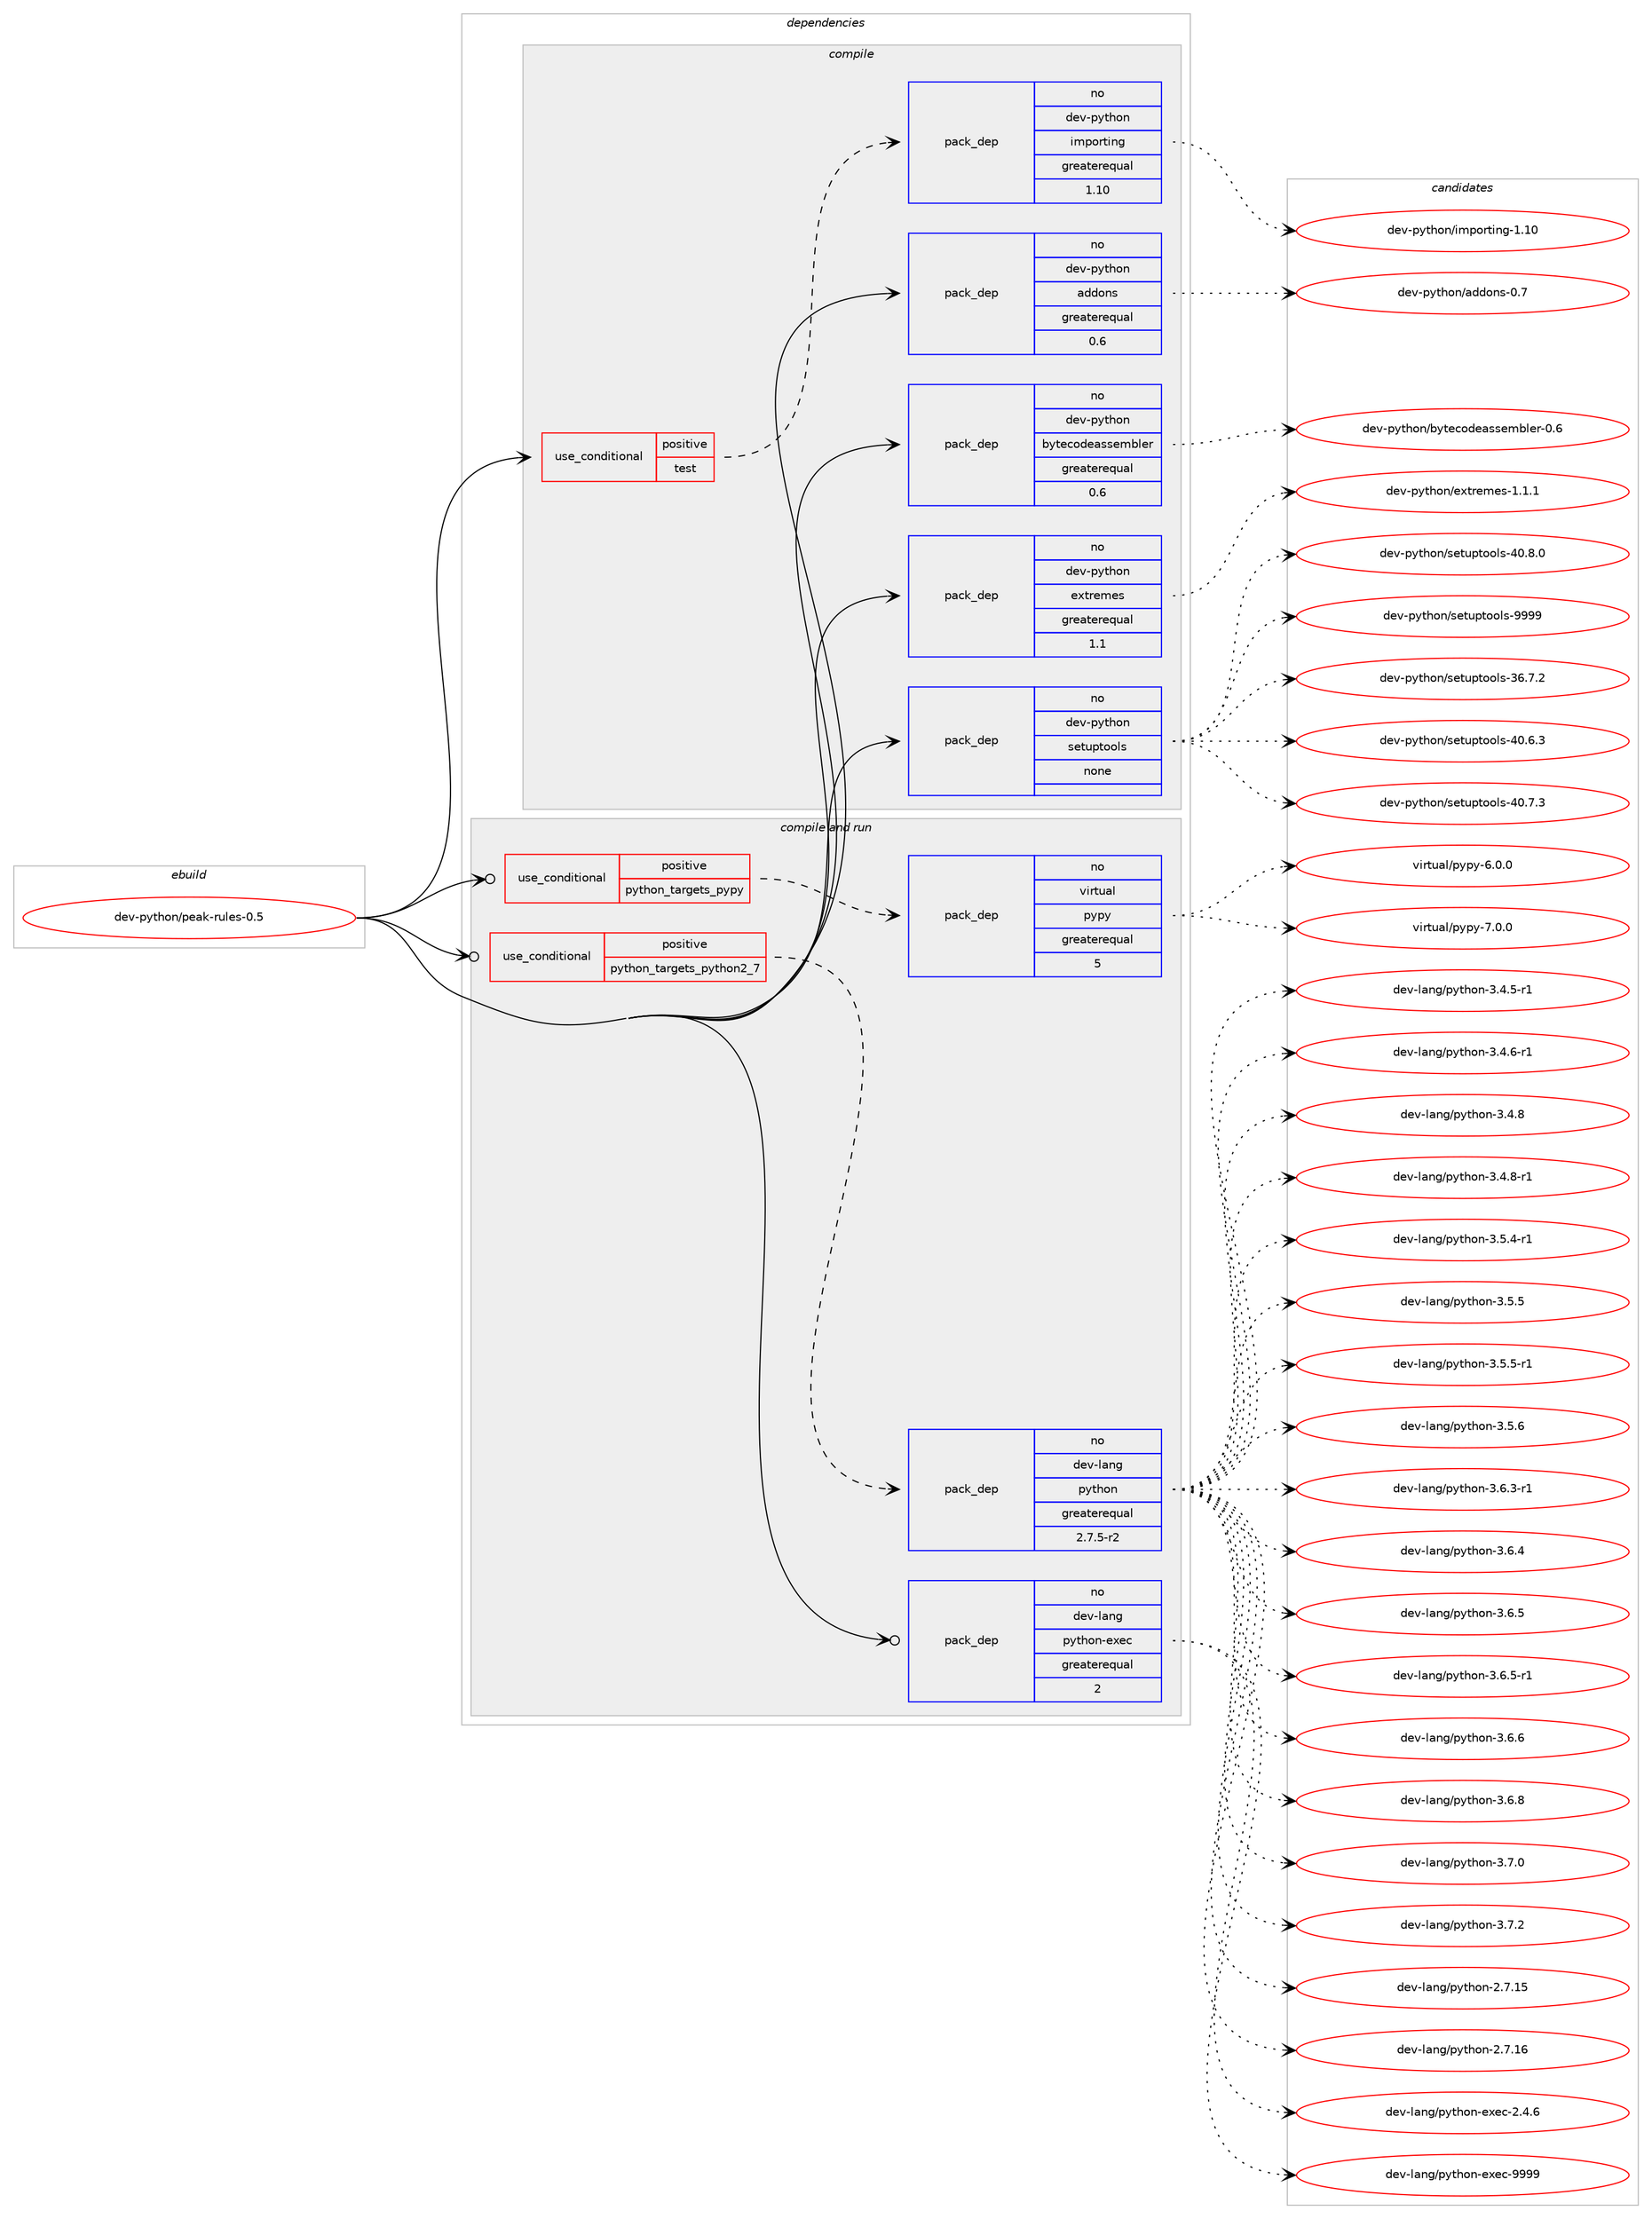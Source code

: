digraph prolog {

# *************
# Graph options
# *************

newrank=true;
concentrate=true;
compound=true;
graph [rankdir=LR,fontname=Helvetica,fontsize=10,ranksep=1.5];#, ranksep=2.5, nodesep=0.2];
edge  [arrowhead=vee];
node  [fontname=Helvetica,fontsize=10];

# **********
# The ebuild
# **********

subgraph cluster_leftcol {
color=gray;
rank=same;
label=<<i>ebuild</i>>;
id [label="dev-python/peak-rules-0.5", color=red, width=4, href="../dev-python/peak-rules-0.5.svg"];
}

# ****************
# The dependencies
# ****************

subgraph cluster_midcol {
color=gray;
label=<<i>dependencies</i>>;
subgraph cluster_compile {
fillcolor="#eeeeee";
style=filled;
label=<<i>compile</i>>;
subgraph cond379233 {
dependency1424991 [label=<<TABLE BORDER="0" CELLBORDER="1" CELLSPACING="0" CELLPADDING="4"><TR><TD ROWSPAN="3" CELLPADDING="10">use_conditional</TD></TR><TR><TD>positive</TD></TR><TR><TD>test</TD></TR></TABLE>>, shape=none, color=red];
subgraph pack1022448 {
dependency1424992 [label=<<TABLE BORDER="0" CELLBORDER="1" CELLSPACING="0" CELLPADDING="4" WIDTH="220"><TR><TD ROWSPAN="6" CELLPADDING="30">pack_dep</TD></TR><TR><TD WIDTH="110">no</TD></TR><TR><TD>dev-python</TD></TR><TR><TD>importing</TD></TR><TR><TD>greaterequal</TD></TR><TR><TD>1.10</TD></TR></TABLE>>, shape=none, color=blue];
}
dependency1424991:e -> dependency1424992:w [weight=20,style="dashed",arrowhead="vee"];
}
id:e -> dependency1424991:w [weight=20,style="solid",arrowhead="vee"];
subgraph pack1022449 {
dependency1424993 [label=<<TABLE BORDER="0" CELLBORDER="1" CELLSPACING="0" CELLPADDING="4" WIDTH="220"><TR><TD ROWSPAN="6" CELLPADDING="30">pack_dep</TD></TR><TR><TD WIDTH="110">no</TD></TR><TR><TD>dev-python</TD></TR><TR><TD>addons</TD></TR><TR><TD>greaterequal</TD></TR><TR><TD>0.6</TD></TR></TABLE>>, shape=none, color=blue];
}
id:e -> dependency1424993:w [weight=20,style="solid",arrowhead="vee"];
subgraph pack1022450 {
dependency1424994 [label=<<TABLE BORDER="0" CELLBORDER="1" CELLSPACING="0" CELLPADDING="4" WIDTH="220"><TR><TD ROWSPAN="6" CELLPADDING="30">pack_dep</TD></TR><TR><TD WIDTH="110">no</TD></TR><TR><TD>dev-python</TD></TR><TR><TD>bytecodeassembler</TD></TR><TR><TD>greaterequal</TD></TR><TR><TD>0.6</TD></TR></TABLE>>, shape=none, color=blue];
}
id:e -> dependency1424994:w [weight=20,style="solid",arrowhead="vee"];
subgraph pack1022451 {
dependency1424995 [label=<<TABLE BORDER="0" CELLBORDER="1" CELLSPACING="0" CELLPADDING="4" WIDTH="220"><TR><TD ROWSPAN="6" CELLPADDING="30">pack_dep</TD></TR><TR><TD WIDTH="110">no</TD></TR><TR><TD>dev-python</TD></TR><TR><TD>extremes</TD></TR><TR><TD>greaterequal</TD></TR><TR><TD>1.1</TD></TR></TABLE>>, shape=none, color=blue];
}
id:e -> dependency1424995:w [weight=20,style="solid",arrowhead="vee"];
subgraph pack1022452 {
dependency1424996 [label=<<TABLE BORDER="0" CELLBORDER="1" CELLSPACING="0" CELLPADDING="4" WIDTH="220"><TR><TD ROWSPAN="6" CELLPADDING="30">pack_dep</TD></TR><TR><TD WIDTH="110">no</TD></TR><TR><TD>dev-python</TD></TR><TR><TD>setuptools</TD></TR><TR><TD>none</TD></TR><TR><TD></TD></TR></TABLE>>, shape=none, color=blue];
}
id:e -> dependency1424996:w [weight=20,style="solid",arrowhead="vee"];
}
subgraph cluster_compileandrun {
fillcolor="#eeeeee";
style=filled;
label=<<i>compile and run</i>>;
subgraph cond379234 {
dependency1424997 [label=<<TABLE BORDER="0" CELLBORDER="1" CELLSPACING="0" CELLPADDING="4"><TR><TD ROWSPAN="3" CELLPADDING="10">use_conditional</TD></TR><TR><TD>positive</TD></TR><TR><TD>python_targets_pypy</TD></TR></TABLE>>, shape=none, color=red];
subgraph pack1022453 {
dependency1424998 [label=<<TABLE BORDER="0" CELLBORDER="1" CELLSPACING="0" CELLPADDING="4" WIDTH="220"><TR><TD ROWSPAN="6" CELLPADDING="30">pack_dep</TD></TR><TR><TD WIDTH="110">no</TD></TR><TR><TD>virtual</TD></TR><TR><TD>pypy</TD></TR><TR><TD>greaterequal</TD></TR><TR><TD>5</TD></TR></TABLE>>, shape=none, color=blue];
}
dependency1424997:e -> dependency1424998:w [weight=20,style="dashed",arrowhead="vee"];
}
id:e -> dependency1424997:w [weight=20,style="solid",arrowhead="odotvee"];
subgraph cond379235 {
dependency1424999 [label=<<TABLE BORDER="0" CELLBORDER="1" CELLSPACING="0" CELLPADDING="4"><TR><TD ROWSPAN="3" CELLPADDING="10">use_conditional</TD></TR><TR><TD>positive</TD></TR><TR><TD>python_targets_python2_7</TD></TR></TABLE>>, shape=none, color=red];
subgraph pack1022454 {
dependency1425000 [label=<<TABLE BORDER="0" CELLBORDER="1" CELLSPACING="0" CELLPADDING="4" WIDTH="220"><TR><TD ROWSPAN="6" CELLPADDING="30">pack_dep</TD></TR><TR><TD WIDTH="110">no</TD></TR><TR><TD>dev-lang</TD></TR><TR><TD>python</TD></TR><TR><TD>greaterequal</TD></TR><TR><TD>2.7.5-r2</TD></TR></TABLE>>, shape=none, color=blue];
}
dependency1424999:e -> dependency1425000:w [weight=20,style="dashed",arrowhead="vee"];
}
id:e -> dependency1424999:w [weight=20,style="solid",arrowhead="odotvee"];
subgraph pack1022455 {
dependency1425001 [label=<<TABLE BORDER="0" CELLBORDER="1" CELLSPACING="0" CELLPADDING="4" WIDTH="220"><TR><TD ROWSPAN="6" CELLPADDING="30">pack_dep</TD></TR><TR><TD WIDTH="110">no</TD></TR><TR><TD>dev-lang</TD></TR><TR><TD>python-exec</TD></TR><TR><TD>greaterequal</TD></TR><TR><TD>2</TD></TR></TABLE>>, shape=none, color=blue];
}
id:e -> dependency1425001:w [weight=20,style="solid",arrowhead="odotvee"];
}
subgraph cluster_run {
fillcolor="#eeeeee";
style=filled;
label=<<i>run</i>>;
}
}

# **************
# The candidates
# **************

subgraph cluster_choices {
rank=same;
color=gray;
label=<<i>candidates</i>>;

subgraph choice1022448 {
color=black;
nodesep=1;
choice10010111845112121116104111110471051091121111141161051101034549464948 [label="dev-python/importing-1.10", color=red, width=4,href="../dev-python/importing-1.10.svg"];
dependency1424992:e -> choice10010111845112121116104111110471051091121111141161051101034549464948:w [style=dotted,weight="100"];
}
subgraph choice1022449 {
color=black;
nodesep=1;
choice10010111845112121116104111110479710010011111011545484655 [label="dev-python/addons-0.7", color=red, width=4,href="../dev-python/addons-0.7.svg"];
dependency1424993:e -> choice10010111845112121116104111110479710010011111011545484655:w [style=dotted,weight="100"];
}
subgraph choice1022450 {
color=black;
nodesep=1;
choice10010111845112121116104111110479812111610199111100101971151151011099810810111445484654 [label="dev-python/bytecodeassembler-0.6", color=red, width=4,href="../dev-python/bytecodeassembler-0.6.svg"];
dependency1424994:e -> choice10010111845112121116104111110479812111610199111100101971151151011099810810111445484654:w [style=dotted,weight="100"];
}
subgraph choice1022451 {
color=black;
nodesep=1;
choice1001011184511212111610411111047101120116114101109101115454946494649 [label="dev-python/extremes-1.1.1", color=red, width=4,href="../dev-python/extremes-1.1.1.svg"];
dependency1424995:e -> choice1001011184511212111610411111047101120116114101109101115454946494649:w [style=dotted,weight="100"];
}
subgraph choice1022452 {
color=black;
nodesep=1;
choice100101118451121211161041111104711510111611711211611111110811545515446554650 [label="dev-python/setuptools-36.7.2", color=red, width=4,href="../dev-python/setuptools-36.7.2.svg"];
choice100101118451121211161041111104711510111611711211611111110811545524846544651 [label="dev-python/setuptools-40.6.3", color=red, width=4,href="../dev-python/setuptools-40.6.3.svg"];
choice100101118451121211161041111104711510111611711211611111110811545524846554651 [label="dev-python/setuptools-40.7.3", color=red, width=4,href="../dev-python/setuptools-40.7.3.svg"];
choice100101118451121211161041111104711510111611711211611111110811545524846564648 [label="dev-python/setuptools-40.8.0", color=red, width=4,href="../dev-python/setuptools-40.8.0.svg"];
choice10010111845112121116104111110471151011161171121161111111081154557575757 [label="dev-python/setuptools-9999", color=red, width=4,href="../dev-python/setuptools-9999.svg"];
dependency1424996:e -> choice100101118451121211161041111104711510111611711211611111110811545515446554650:w [style=dotted,weight="100"];
dependency1424996:e -> choice100101118451121211161041111104711510111611711211611111110811545524846544651:w [style=dotted,weight="100"];
dependency1424996:e -> choice100101118451121211161041111104711510111611711211611111110811545524846554651:w [style=dotted,weight="100"];
dependency1424996:e -> choice100101118451121211161041111104711510111611711211611111110811545524846564648:w [style=dotted,weight="100"];
dependency1424996:e -> choice10010111845112121116104111110471151011161171121161111111081154557575757:w [style=dotted,weight="100"];
}
subgraph choice1022453 {
color=black;
nodesep=1;
choice1181051141161179710847112121112121455446484648 [label="virtual/pypy-6.0.0", color=red, width=4,href="../virtual/pypy-6.0.0.svg"];
choice1181051141161179710847112121112121455546484648 [label="virtual/pypy-7.0.0", color=red, width=4,href="../virtual/pypy-7.0.0.svg"];
dependency1424998:e -> choice1181051141161179710847112121112121455446484648:w [style=dotted,weight="100"];
dependency1424998:e -> choice1181051141161179710847112121112121455546484648:w [style=dotted,weight="100"];
}
subgraph choice1022454 {
color=black;
nodesep=1;
choice10010111845108971101034711212111610411111045504655464953 [label="dev-lang/python-2.7.15", color=red, width=4,href="../dev-lang/python-2.7.15.svg"];
choice10010111845108971101034711212111610411111045504655464954 [label="dev-lang/python-2.7.16", color=red, width=4,href="../dev-lang/python-2.7.16.svg"];
choice1001011184510897110103471121211161041111104551465246534511449 [label="dev-lang/python-3.4.5-r1", color=red, width=4,href="../dev-lang/python-3.4.5-r1.svg"];
choice1001011184510897110103471121211161041111104551465246544511449 [label="dev-lang/python-3.4.6-r1", color=red, width=4,href="../dev-lang/python-3.4.6-r1.svg"];
choice100101118451089711010347112121116104111110455146524656 [label="dev-lang/python-3.4.8", color=red, width=4,href="../dev-lang/python-3.4.8.svg"];
choice1001011184510897110103471121211161041111104551465246564511449 [label="dev-lang/python-3.4.8-r1", color=red, width=4,href="../dev-lang/python-3.4.8-r1.svg"];
choice1001011184510897110103471121211161041111104551465346524511449 [label="dev-lang/python-3.5.4-r1", color=red, width=4,href="../dev-lang/python-3.5.4-r1.svg"];
choice100101118451089711010347112121116104111110455146534653 [label="dev-lang/python-3.5.5", color=red, width=4,href="../dev-lang/python-3.5.5.svg"];
choice1001011184510897110103471121211161041111104551465346534511449 [label="dev-lang/python-3.5.5-r1", color=red, width=4,href="../dev-lang/python-3.5.5-r1.svg"];
choice100101118451089711010347112121116104111110455146534654 [label="dev-lang/python-3.5.6", color=red, width=4,href="../dev-lang/python-3.5.6.svg"];
choice1001011184510897110103471121211161041111104551465446514511449 [label="dev-lang/python-3.6.3-r1", color=red, width=4,href="../dev-lang/python-3.6.3-r1.svg"];
choice100101118451089711010347112121116104111110455146544652 [label="dev-lang/python-3.6.4", color=red, width=4,href="../dev-lang/python-3.6.4.svg"];
choice100101118451089711010347112121116104111110455146544653 [label="dev-lang/python-3.6.5", color=red, width=4,href="../dev-lang/python-3.6.5.svg"];
choice1001011184510897110103471121211161041111104551465446534511449 [label="dev-lang/python-3.6.5-r1", color=red, width=4,href="../dev-lang/python-3.6.5-r1.svg"];
choice100101118451089711010347112121116104111110455146544654 [label="dev-lang/python-3.6.6", color=red, width=4,href="../dev-lang/python-3.6.6.svg"];
choice100101118451089711010347112121116104111110455146544656 [label="dev-lang/python-3.6.8", color=red, width=4,href="../dev-lang/python-3.6.8.svg"];
choice100101118451089711010347112121116104111110455146554648 [label="dev-lang/python-3.7.0", color=red, width=4,href="../dev-lang/python-3.7.0.svg"];
choice100101118451089711010347112121116104111110455146554650 [label="dev-lang/python-3.7.2", color=red, width=4,href="../dev-lang/python-3.7.2.svg"];
dependency1425000:e -> choice10010111845108971101034711212111610411111045504655464953:w [style=dotted,weight="100"];
dependency1425000:e -> choice10010111845108971101034711212111610411111045504655464954:w [style=dotted,weight="100"];
dependency1425000:e -> choice1001011184510897110103471121211161041111104551465246534511449:w [style=dotted,weight="100"];
dependency1425000:e -> choice1001011184510897110103471121211161041111104551465246544511449:w [style=dotted,weight="100"];
dependency1425000:e -> choice100101118451089711010347112121116104111110455146524656:w [style=dotted,weight="100"];
dependency1425000:e -> choice1001011184510897110103471121211161041111104551465246564511449:w [style=dotted,weight="100"];
dependency1425000:e -> choice1001011184510897110103471121211161041111104551465346524511449:w [style=dotted,weight="100"];
dependency1425000:e -> choice100101118451089711010347112121116104111110455146534653:w [style=dotted,weight="100"];
dependency1425000:e -> choice1001011184510897110103471121211161041111104551465346534511449:w [style=dotted,weight="100"];
dependency1425000:e -> choice100101118451089711010347112121116104111110455146534654:w [style=dotted,weight="100"];
dependency1425000:e -> choice1001011184510897110103471121211161041111104551465446514511449:w [style=dotted,weight="100"];
dependency1425000:e -> choice100101118451089711010347112121116104111110455146544652:w [style=dotted,weight="100"];
dependency1425000:e -> choice100101118451089711010347112121116104111110455146544653:w [style=dotted,weight="100"];
dependency1425000:e -> choice1001011184510897110103471121211161041111104551465446534511449:w [style=dotted,weight="100"];
dependency1425000:e -> choice100101118451089711010347112121116104111110455146544654:w [style=dotted,weight="100"];
dependency1425000:e -> choice100101118451089711010347112121116104111110455146544656:w [style=dotted,weight="100"];
dependency1425000:e -> choice100101118451089711010347112121116104111110455146554648:w [style=dotted,weight="100"];
dependency1425000:e -> choice100101118451089711010347112121116104111110455146554650:w [style=dotted,weight="100"];
}
subgraph choice1022455 {
color=black;
nodesep=1;
choice1001011184510897110103471121211161041111104510112010199455046524654 [label="dev-lang/python-exec-2.4.6", color=red, width=4,href="../dev-lang/python-exec-2.4.6.svg"];
choice10010111845108971101034711212111610411111045101120101994557575757 [label="dev-lang/python-exec-9999", color=red, width=4,href="../dev-lang/python-exec-9999.svg"];
dependency1425001:e -> choice1001011184510897110103471121211161041111104510112010199455046524654:w [style=dotted,weight="100"];
dependency1425001:e -> choice10010111845108971101034711212111610411111045101120101994557575757:w [style=dotted,weight="100"];
}
}

}
